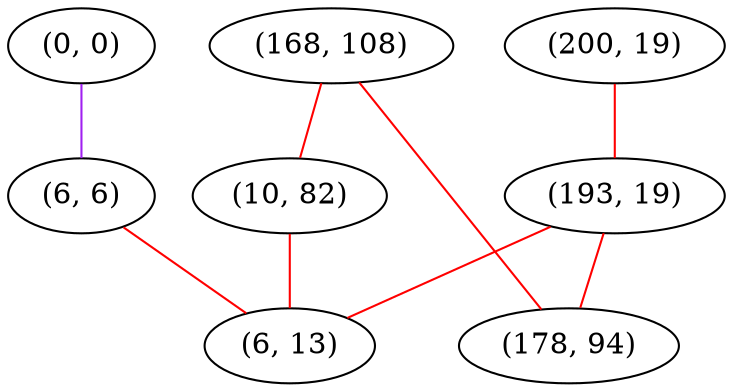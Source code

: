 graph "" {
"(0, 0)";
"(168, 108)";
"(6, 6)";
"(10, 82)";
"(200, 19)";
"(193, 19)";
"(6, 13)";
"(178, 94)";
"(0, 0)" -- "(6, 6)"  [color=purple, key=0, weight=4];
"(168, 108)" -- "(178, 94)"  [color=red, key=0, weight=1];
"(168, 108)" -- "(10, 82)"  [color=red, key=0, weight=1];
"(6, 6)" -- "(6, 13)"  [color=red, key=0, weight=1];
"(10, 82)" -- "(6, 13)"  [color=red, key=0, weight=1];
"(200, 19)" -- "(193, 19)"  [color=red, key=0, weight=1];
"(193, 19)" -- "(178, 94)"  [color=red, key=0, weight=1];
"(193, 19)" -- "(6, 13)"  [color=red, key=0, weight=1];
}
